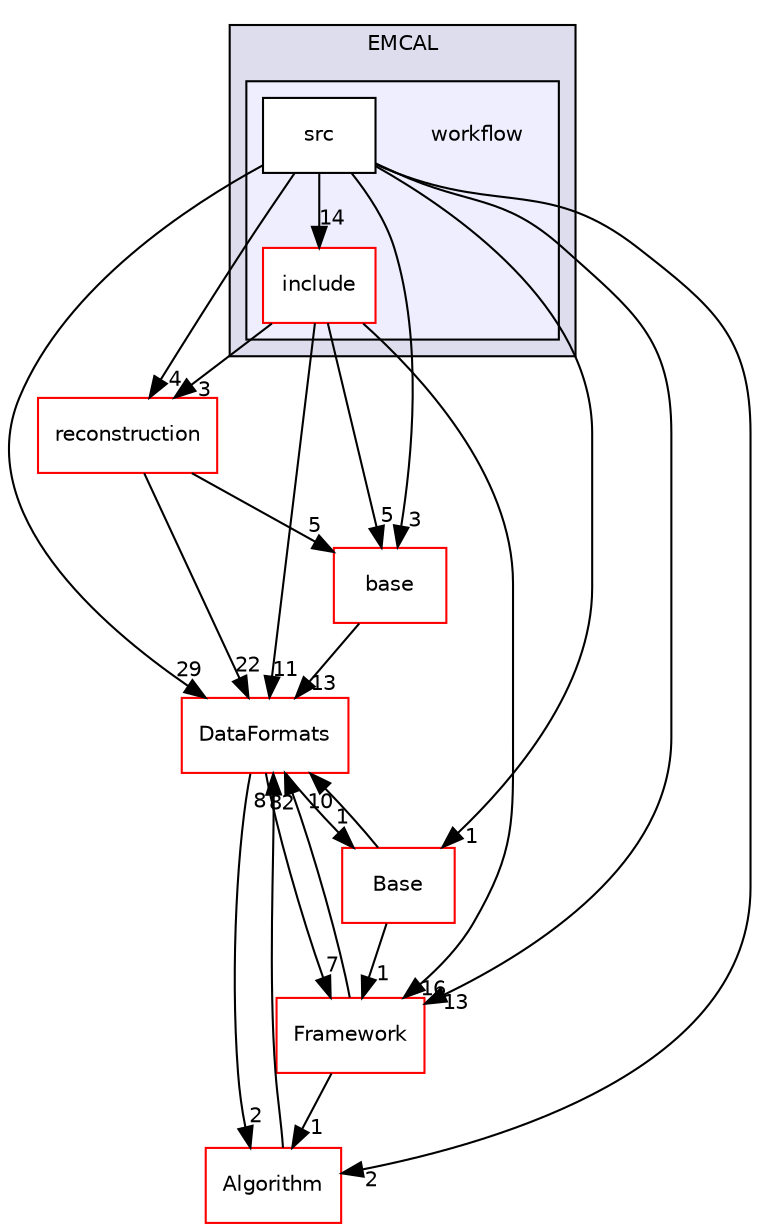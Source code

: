 digraph "/home/travis/build/AliceO2Group/AliceO2/Detectors/EMCAL/workflow" {
  bgcolor=transparent;
  compound=true
  node [ fontsize="10", fontname="Helvetica"];
  edge [ labelfontsize="10", labelfontname="Helvetica"];
  subgraph clusterdir_088378b58cb1ba39db48039cbd66d10f {
    graph [ bgcolor="#ddddee", pencolor="black", label="EMCAL" fontname="Helvetica", fontsize="10", URL="dir_088378b58cb1ba39db48039cbd66d10f.html"]
  subgraph clusterdir_ee205545fda14b0cface4520402ad101 {
    graph [ bgcolor="#eeeeff", pencolor="black", label="" URL="dir_ee205545fda14b0cface4520402ad101.html"];
    dir_ee205545fda14b0cface4520402ad101 [shape=plaintext label="workflow"];
    dir_6dc85dba809f06ca1f8457b707bb34c8 [shape=box label="include" color="red" fillcolor="white" style="filled" URL="dir_6dc85dba809f06ca1f8457b707bb34c8.html"];
    dir_fe570b66ee9607113976552ce149f8ae [shape=box label="src" color="black" fillcolor="white" style="filled" URL="dir_fe570b66ee9607113976552ce149f8ae.html"];
  }
  }
  dir_43247e9473992ee8ffdfc874c5267163 [shape=box label="reconstruction" color="red" URL="dir_43247e9473992ee8ffdfc874c5267163.html"];
  dir_37c90836491b695b472bf98d1be8336b [shape=box label="Base" color="red" URL="dir_37c90836491b695b472bf98d1be8336b.html"];
  dir_8ba487e25de5ee77e05e9dce7582cb98 [shape=box label="Algorithm" color="red" URL="dir_8ba487e25de5ee77e05e9dce7582cb98.html"];
  dir_478733f24fb8878a4cdf7773310adedd [shape=box label="base" color="red" URL="dir_478733f24fb8878a4cdf7773310adedd.html"];
  dir_bcbb2cf9a3d3d83e5515c82071a07177 [shape=box label="Framework" color="red" URL="dir_bcbb2cf9a3d3d83e5515c82071a07177.html"];
  dir_2171f7ec022c5423887b07c69b2f5b48 [shape=box label="DataFormats" color="red" URL="dir_2171f7ec022c5423887b07c69b2f5b48.html"];
  dir_43247e9473992ee8ffdfc874c5267163->dir_478733f24fb8878a4cdf7773310adedd [headlabel="5", labeldistance=1.5 headhref="dir_000242_000200.html"];
  dir_43247e9473992ee8ffdfc874c5267163->dir_2171f7ec022c5423887b07c69b2f5b48 [headlabel="22", labeldistance=1.5 headhref="dir_000242_000076.html"];
  dir_fe570b66ee9607113976552ce149f8ae->dir_43247e9473992ee8ffdfc874c5267163 [headlabel="4", labeldistance=1.5 headhref="dir_000399_000242.html"];
  dir_fe570b66ee9607113976552ce149f8ae->dir_37c90836491b695b472bf98d1be8336b [headlabel="1", labeldistance=1.5 headhref="dir_000399_000274.html"];
  dir_fe570b66ee9607113976552ce149f8ae->dir_8ba487e25de5ee77e05e9dce7582cb98 [headlabel="2", labeldistance=1.5 headhref="dir_000399_000000.html"];
  dir_fe570b66ee9607113976552ce149f8ae->dir_478733f24fb8878a4cdf7773310adedd [headlabel="3", labeldistance=1.5 headhref="dir_000399_000200.html"];
  dir_fe570b66ee9607113976552ce149f8ae->dir_bcbb2cf9a3d3d83e5515c82071a07177 [headlabel="13", labeldistance=1.5 headhref="dir_000399_000013.html"];
  dir_fe570b66ee9607113976552ce149f8ae->dir_6dc85dba809f06ca1f8457b707bb34c8 [headlabel="14", labeldistance=1.5 headhref="dir_000399_000375.html"];
  dir_fe570b66ee9607113976552ce149f8ae->dir_2171f7ec022c5423887b07c69b2f5b48 [headlabel="29", labeldistance=1.5 headhref="dir_000399_000076.html"];
  dir_37c90836491b695b472bf98d1be8336b->dir_bcbb2cf9a3d3d83e5515c82071a07177 [headlabel="1", labeldistance=1.5 headhref="dir_000274_000013.html"];
  dir_37c90836491b695b472bf98d1be8336b->dir_2171f7ec022c5423887b07c69b2f5b48 [headlabel="10", labeldistance=1.5 headhref="dir_000274_000076.html"];
  dir_8ba487e25de5ee77e05e9dce7582cb98->dir_2171f7ec022c5423887b07c69b2f5b48 [headlabel="8", labeldistance=1.5 headhref="dir_000000_000076.html"];
  dir_478733f24fb8878a4cdf7773310adedd->dir_2171f7ec022c5423887b07c69b2f5b48 [headlabel="13", labeldistance=1.5 headhref="dir_000200_000076.html"];
  dir_bcbb2cf9a3d3d83e5515c82071a07177->dir_8ba487e25de5ee77e05e9dce7582cb98 [headlabel="1", labeldistance=1.5 headhref="dir_000013_000000.html"];
  dir_bcbb2cf9a3d3d83e5515c82071a07177->dir_2171f7ec022c5423887b07c69b2f5b48 [headlabel="82", labeldistance=1.5 headhref="dir_000013_000076.html"];
  dir_6dc85dba809f06ca1f8457b707bb34c8->dir_43247e9473992ee8ffdfc874c5267163 [headlabel="3", labeldistance=1.5 headhref="dir_000375_000242.html"];
  dir_6dc85dba809f06ca1f8457b707bb34c8->dir_478733f24fb8878a4cdf7773310adedd [headlabel="5", labeldistance=1.5 headhref="dir_000375_000200.html"];
  dir_6dc85dba809f06ca1f8457b707bb34c8->dir_bcbb2cf9a3d3d83e5515c82071a07177 [headlabel="16", labeldistance=1.5 headhref="dir_000375_000013.html"];
  dir_6dc85dba809f06ca1f8457b707bb34c8->dir_2171f7ec022c5423887b07c69b2f5b48 [headlabel="11", labeldistance=1.5 headhref="dir_000375_000076.html"];
  dir_2171f7ec022c5423887b07c69b2f5b48->dir_37c90836491b695b472bf98d1be8336b [headlabel="1", labeldistance=1.5 headhref="dir_000076_000274.html"];
  dir_2171f7ec022c5423887b07c69b2f5b48->dir_8ba487e25de5ee77e05e9dce7582cb98 [headlabel="2", labeldistance=1.5 headhref="dir_000076_000000.html"];
  dir_2171f7ec022c5423887b07c69b2f5b48->dir_bcbb2cf9a3d3d83e5515c82071a07177 [headlabel="7", labeldistance=1.5 headhref="dir_000076_000013.html"];
}
